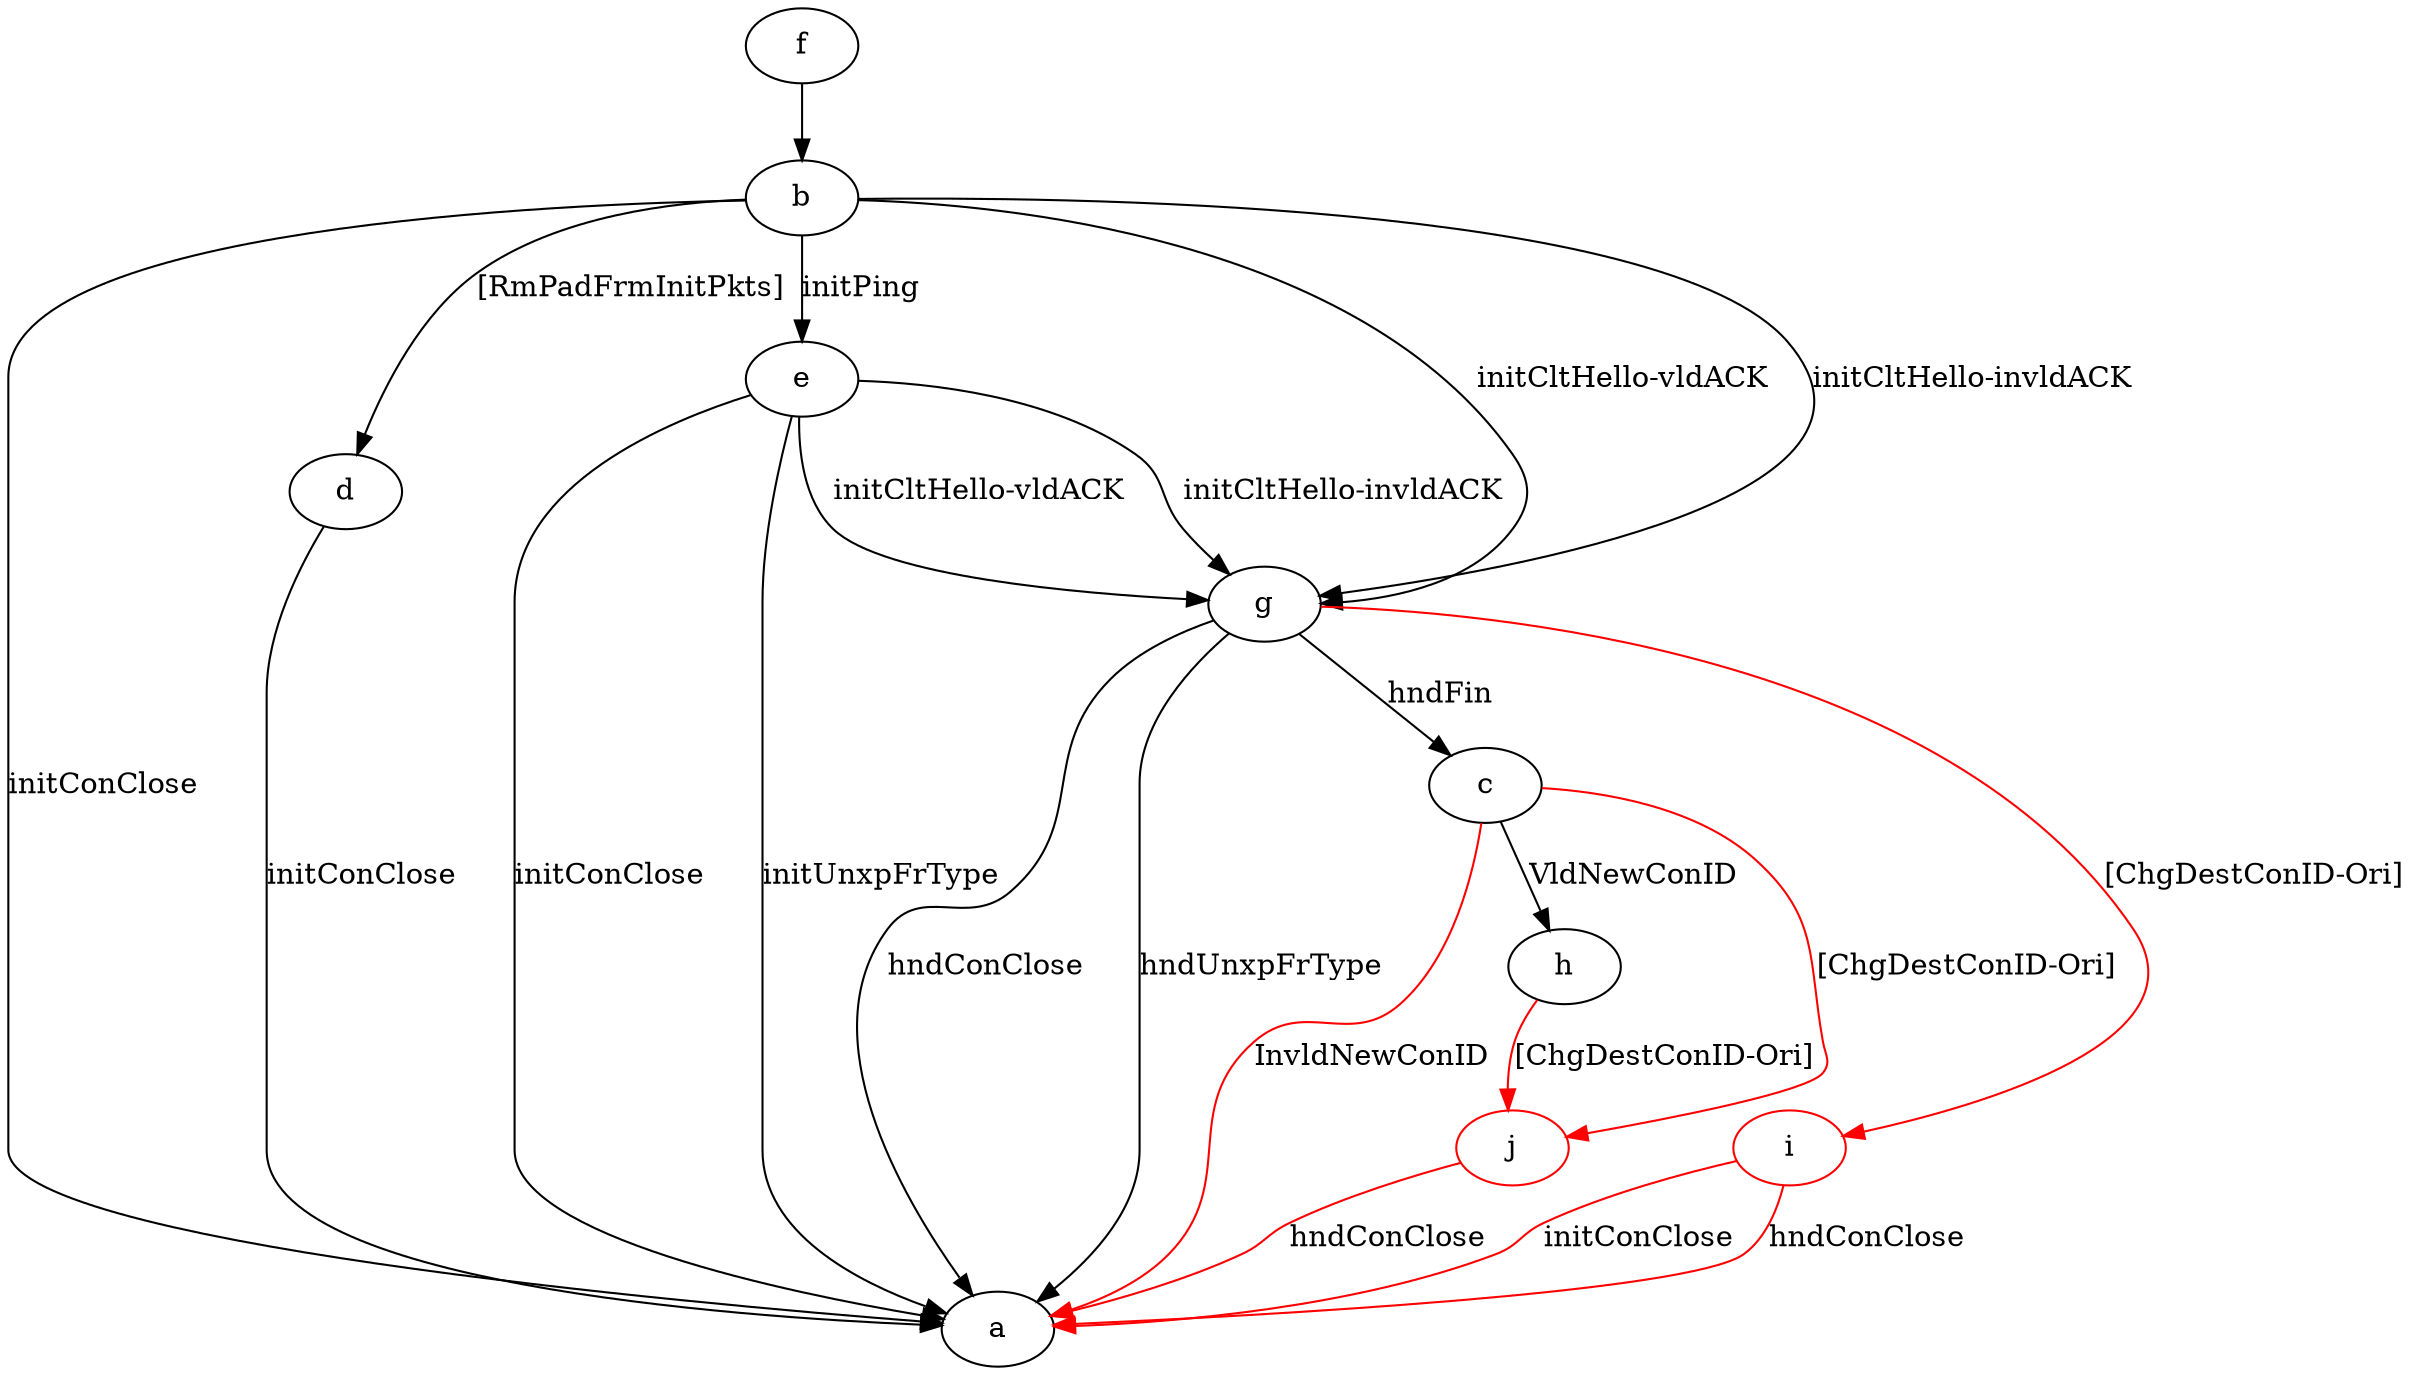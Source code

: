 digraph "" {
	b -> a	[key=0,
		label="initConClose "];
	b -> d	[key=0,
		label="[RmPadFrmInitPkts] "];
	b -> e	[key=0,
		label="initPing "];
	b -> g	[key=0,
		label="initCltHello-vldACK "];
	b -> g	[key=1,
		label="initCltHello-invldACK "];
	c -> a	[key=0,
		color=red,
		label="InvldNewConID "];
	c -> h	[key=0,
		label="VldNewConID "];
	j	[color=red];
	c -> j	[key=0,
		color=red,
		label="[ChgDestConID-Ori] "];
	d -> a	[key=0,
		label="initConClose "];
	e -> a	[key=0,
		label="initConClose "];
	e -> a	[key=1,
		label="initUnxpFrType "];
	e -> g	[key=0,
		label="initCltHello-vldACK "];
	e -> g	[key=1,
		label="initCltHello-invldACK "];
	f -> b	[key=0];
	g -> a	[key=0,
		label="hndConClose "];
	g -> a	[key=1,
		label="hndUnxpFrType "];
	g -> c	[key=0,
		label="hndFin "];
	i	[color=red];
	g -> i	[key=0,
		color=red,
		label="[ChgDestConID-Ori] "];
	h -> j	[key=0,
		color=red,
		label="[ChgDestConID-Ori] "];
	i -> a	[key=0,
		color=red,
		label="initConClose "];
	i -> a	[key=1,
		color=red,
		label="hndConClose "];
	j -> a	[key=0,
		color=red,
		label="hndConClose "];
}
